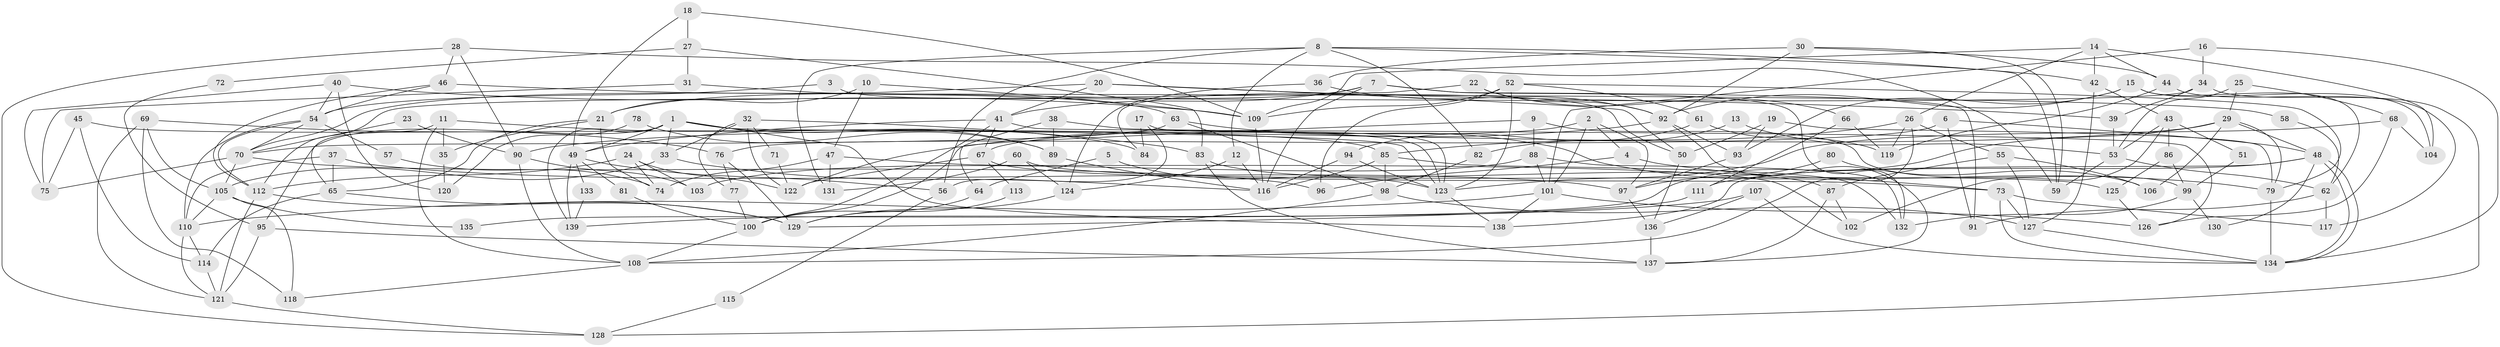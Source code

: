 // coarse degree distribution, {7: 0.11458333333333333, 6: 0.14583333333333334, 3: 0.1875, 5: 0.15625, 2: 0.10416666666666667, 9: 0.020833333333333332, 8: 0.0625, 4: 0.19791666666666666, 10: 0.010416666666666666}
// Generated by graph-tools (version 1.1) at 2025/23/03/03/25 07:23:58]
// undirected, 139 vertices, 278 edges
graph export_dot {
graph [start="1"]
  node [color=gray90,style=filled];
  1;
  2;
  3;
  4;
  5;
  6;
  7;
  8;
  9;
  10;
  11;
  12;
  13;
  14;
  15;
  16;
  17;
  18;
  19;
  20;
  21;
  22;
  23;
  24;
  25;
  26;
  27;
  28;
  29;
  30;
  31;
  32;
  33;
  34;
  35;
  36;
  37;
  38;
  39;
  40;
  41;
  42;
  43;
  44;
  45;
  46;
  47;
  48;
  49;
  50;
  51;
  52;
  53;
  54;
  55;
  56;
  57;
  58;
  59;
  60;
  61;
  62;
  63;
  64;
  65;
  66;
  67;
  68;
  69;
  70;
  71;
  72;
  73;
  74;
  75;
  76;
  77;
  78;
  79;
  80;
  81;
  82;
  83;
  84;
  85;
  86;
  87;
  88;
  89;
  90;
  91;
  92;
  93;
  94;
  95;
  96;
  97;
  98;
  99;
  100;
  101;
  102;
  103;
  104;
  105;
  106;
  107;
  108;
  109;
  110;
  111;
  112;
  113;
  114;
  115;
  116;
  117;
  118;
  119;
  120;
  121;
  122;
  123;
  124;
  125;
  126;
  127;
  128;
  129;
  130;
  131;
  132;
  133;
  134;
  135;
  136;
  137;
  138;
  139;
  1 -- 49;
  1 -- 123;
  1 -- 33;
  1 -- 89;
  1 -- 95;
  1 -- 138;
  1 -- 139;
  2 -- 101;
  2 -- 67;
  2 -- 4;
  2 -- 97;
  3 -- 54;
  3 -- 50;
  4 -- 96;
  4 -- 79;
  5 -- 64;
  5 -- 123;
  6 -- 48;
  6 -- 91;
  6 -- 76;
  7 -- 21;
  7 -- 41;
  7 -- 91;
  7 -- 116;
  7 -- 132;
  8 -- 56;
  8 -- 12;
  8 -- 42;
  8 -- 59;
  8 -- 82;
  8 -- 131;
  9 -- 100;
  9 -- 88;
  9 -- 99;
  10 -- 109;
  10 -- 47;
  10 -- 21;
  11 -- 83;
  11 -- 65;
  11 -- 35;
  11 -- 108;
  12 -- 124;
  12 -- 116;
  13 -- 82;
  13 -- 53;
  14 -- 109;
  14 -- 44;
  14 -- 26;
  14 -- 42;
  14 -- 104;
  15 -- 93;
  15 -- 104;
  15 -- 62;
  15 -- 92;
  16 -- 101;
  16 -- 134;
  16 -- 34;
  17 -- 84;
  17 -- 123;
  17 -- 56;
  18 -- 49;
  18 -- 109;
  18 -- 27;
  19 -- 50;
  19 -- 93;
  19 -- 79;
  20 -- 70;
  20 -- 39;
  20 -- 41;
  20 -- 50;
  21 -- 65;
  21 -- 35;
  21 -- 74;
  22 -- 92;
  22 -- 66;
  22 -- 84;
  23 -- 90;
  23 -- 70;
  24 -- 122;
  24 -- 112;
  24 -- 74;
  24 -- 103;
  25 -- 53;
  25 -- 29;
  25 -- 68;
  26 -- 85;
  26 -- 55;
  26 -- 108;
  26 -- 119;
  27 -- 31;
  27 -- 72;
  27 -- 83;
  28 -- 90;
  28 -- 46;
  28 -- 59;
  28 -- 128;
  29 -- 48;
  29 -- 79;
  29 -- 90;
  29 -- 106;
  29 -- 135;
  30 -- 92;
  30 -- 59;
  30 -- 36;
  30 -- 44;
  31 -- 75;
  31 -- 63;
  32 -- 33;
  32 -- 77;
  32 -- 71;
  32 -- 84;
  32 -- 122;
  33 -- 116;
  33 -- 105;
  34 -- 112;
  34 -- 39;
  34 -- 128;
  35 -- 120;
  36 -- 92;
  36 -- 124;
  37 -- 110;
  37 -- 65;
  37 -- 97;
  38 -- 123;
  38 -- 89;
  38 -- 64;
  39 -- 53;
  40 -- 54;
  40 -- 109;
  40 -- 75;
  40 -- 120;
  41 -- 67;
  41 -- 49;
  41 -- 100;
  41 -- 126;
  42 -- 43;
  42 -- 127;
  43 -- 102;
  43 -- 51;
  43 -- 53;
  43 -- 86;
  44 -- 117;
  44 -- 119;
  45 -- 75;
  45 -- 85;
  45 -- 114;
  46 -- 112;
  46 -- 54;
  46 -- 58;
  47 -- 74;
  47 -- 131;
  47 -- 102;
  48 -- 134;
  48 -- 134;
  48 -- 138;
  48 -- 111;
  48 -- 130;
  49 -- 139;
  49 -- 56;
  49 -- 81;
  49 -- 133;
  50 -- 136;
  51 -- 99;
  52 -- 79;
  52 -- 123;
  52 -- 61;
  52 -- 96;
  52 -- 109;
  53 -- 59;
  53 -- 62;
  54 -- 110;
  54 -- 70;
  54 -- 57;
  54 -- 112;
  55 -- 127;
  55 -- 87;
  55 -- 106;
  56 -- 115;
  57 -- 74;
  58 -- 62;
  60 -- 124;
  60 -- 125;
  60 -- 131;
  61 -- 119;
  61 -- 94;
  62 -- 91;
  62 -- 117;
  63 -- 73;
  63 -- 98;
  63 -- 70;
  64 -- 100;
  65 -- 129;
  65 -- 114;
  66 -- 119;
  66 -- 111;
  67 -- 122;
  67 -- 73;
  67 -- 113;
  68 -- 126;
  68 -- 104;
  68 -- 123;
  69 -- 105;
  69 -- 121;
  69 -- 76;
  69 -- 118;
  70 -- 105;
  70 -- 75;
  70 -- 96;
  71 -- 122;
  72 -- 95;
  73 -- 127;
  73 -- 134;
  73 -- 117;
  76 -- 77;
  76 -- 129;
  77 -- 100;
  78 -- 120;
  78 -- 89;
  79 -- 134;
  80 -- 97;
  80 -- 106;
  81 -- 100;
  82 -- 98;
  83 -- 87;
  83 -- 137;
  85 -- 132;
  85 -- 98;
  85 -- 116;
  86 -- 99;
  86 -- 125;
  87 -- 137;
  87 -- 102;
  88 -- 101;
  88 -- 103;
  88 -- 132;
  89 -- 116;
  90 -- 108;
  90 -- 103;
  92 -- 137;
  92 -- 93;
  92 -- 122;
  93 -- 97;
  94 -- 116;
  94 -- 123;
  95 -- 121;
  95 -- 137;
  97 -- 136;
  98 -- 108;
  98 -- 127;
  99 -- 132;
  99 -- 130;
  100 -- 108;
  101 -- 138;
  101 -- 110;
  101 -- 126;
  105 -- 118;
  105 -- 110;
  105 -- 135;
  107 -- 134;
  107 -- 136;
  107 -- 139;
  108 -- 118;
  109 -- 116;
  110 -- 114;
  110 -- 121;
  111 -- 129;
  112 -- 121;
  112 -- 129;
  113 -- 129;
  114 -- 121;
  115 -- 128;
  121 -- 128;
  123 -- 138;
  124 -- 129;
  125 -- 126;
  127 -- 134;
  133 -- 139;
  136 -- 137;
}
